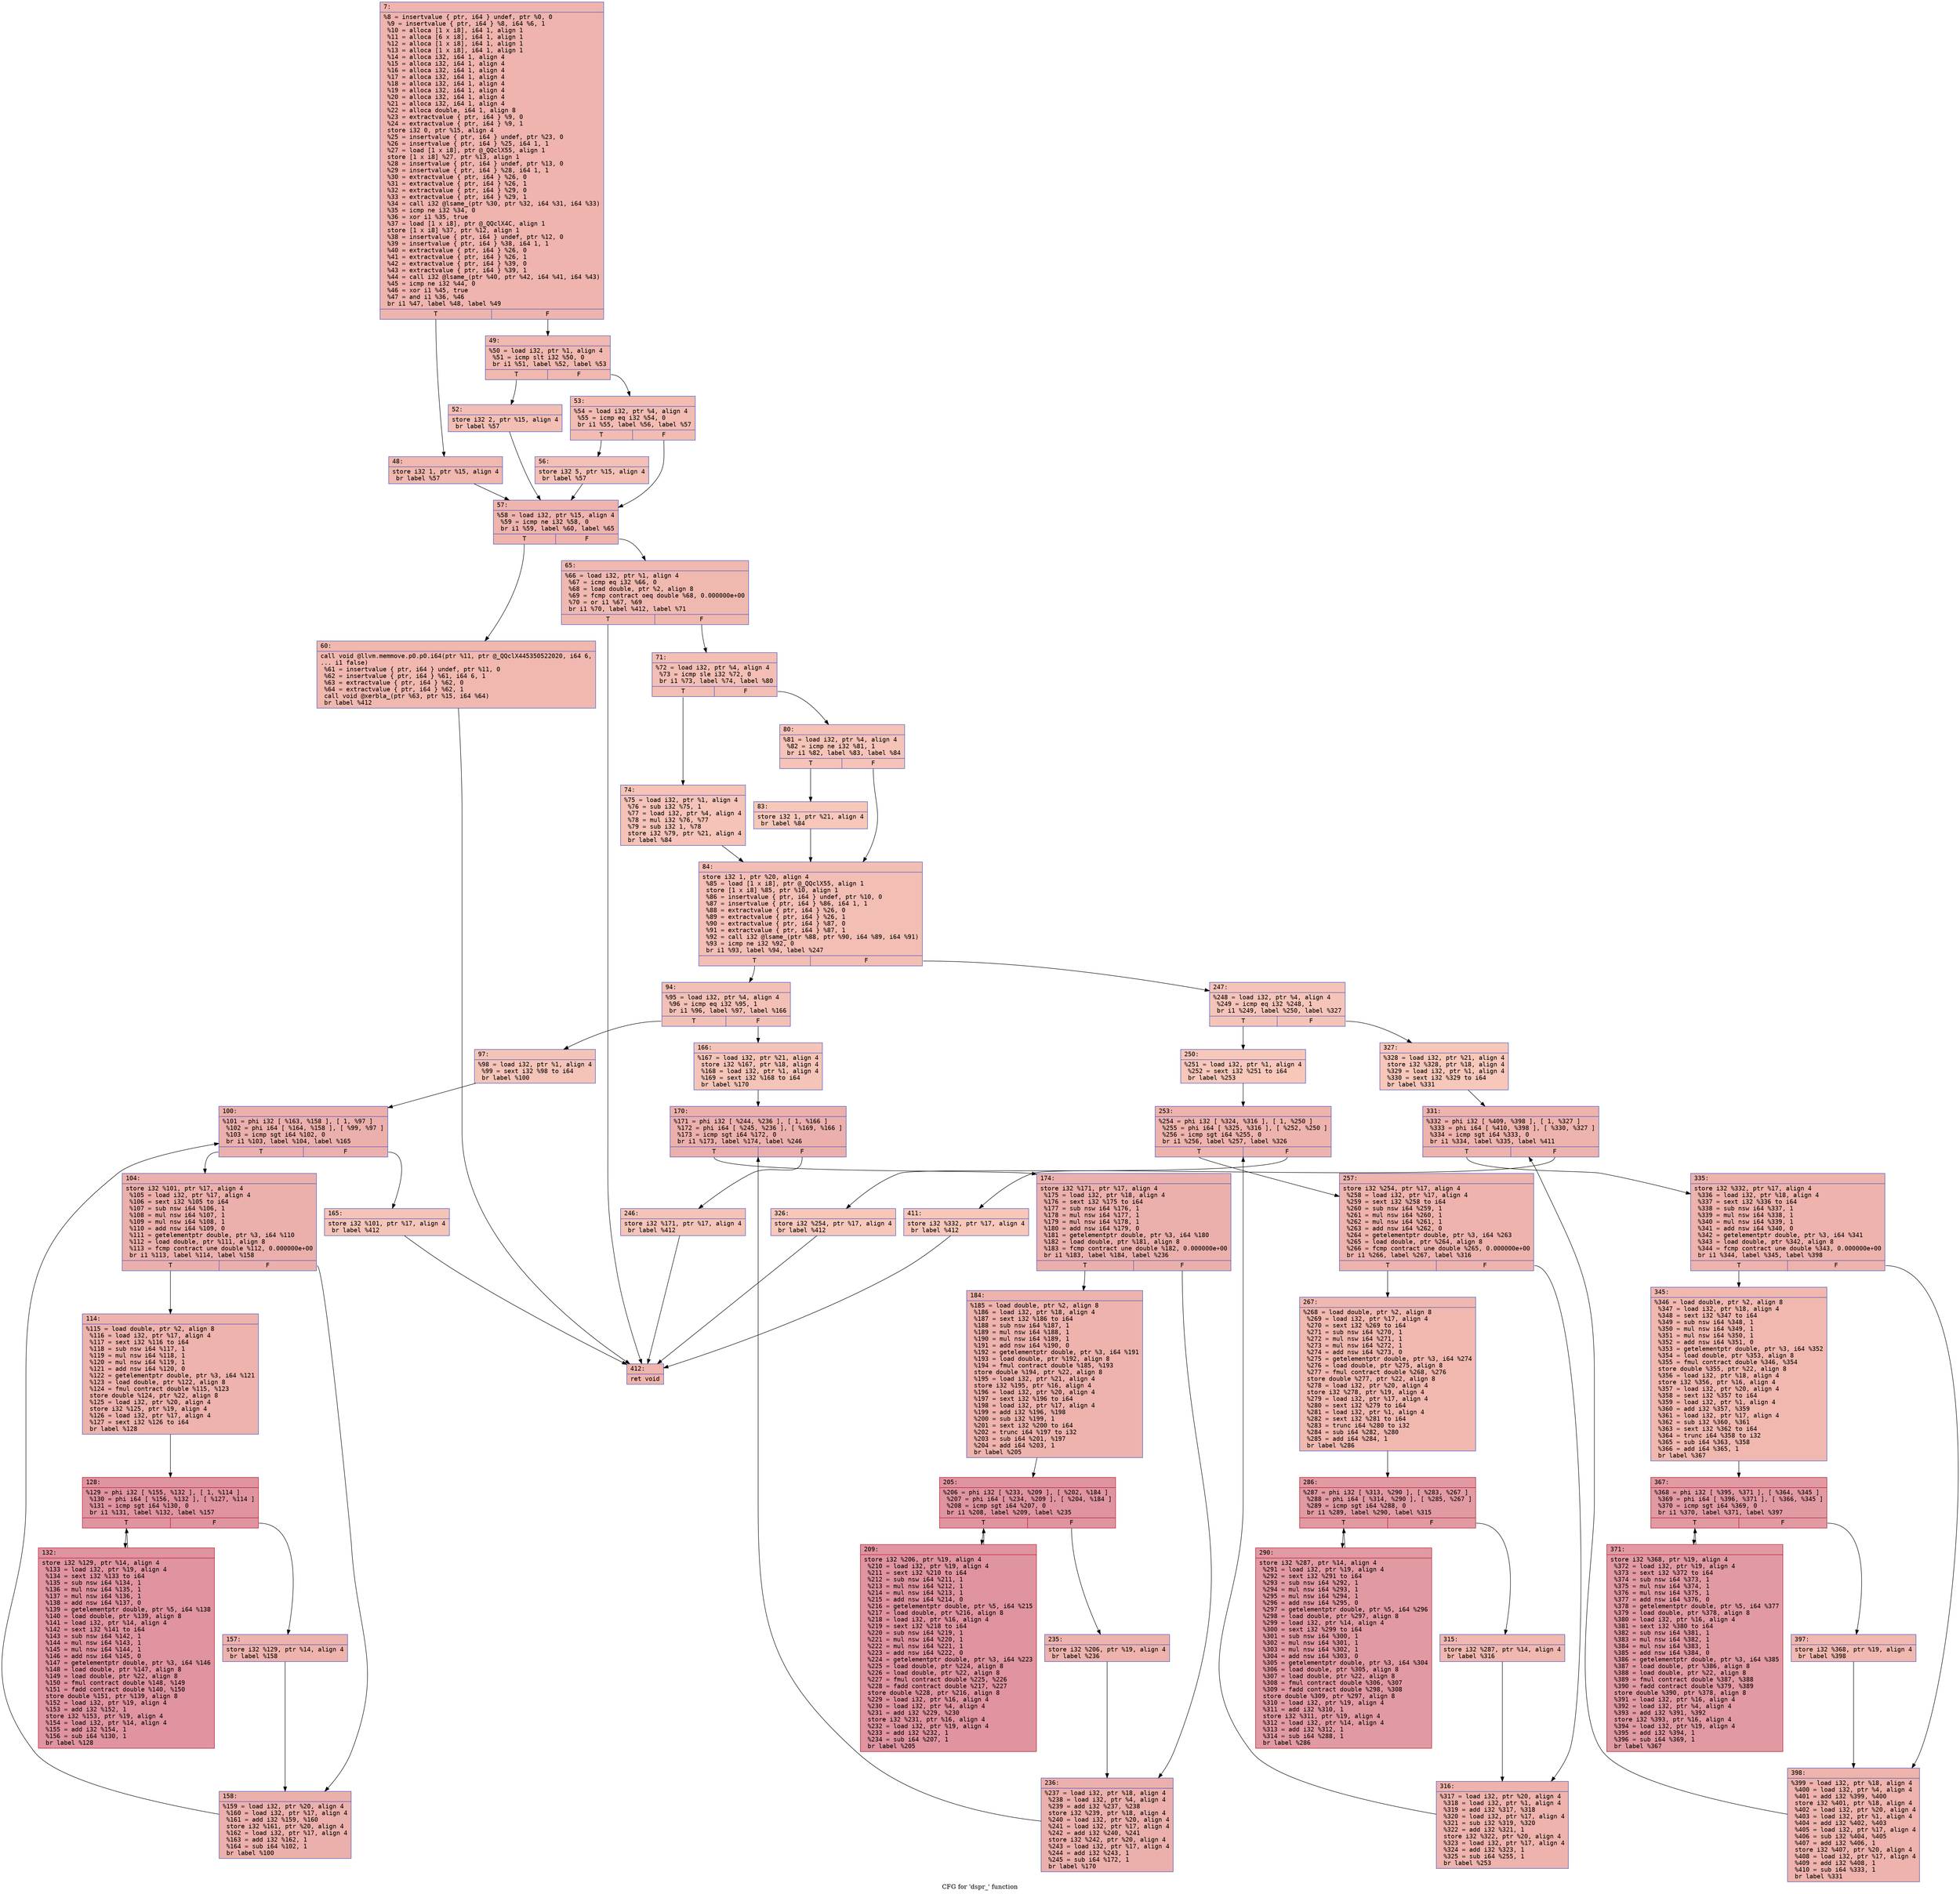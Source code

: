 digraph "CFG for 'dspr_' function" {
	label="CFG for 'dspr_' function";

	Node0x55ee1014adb0 [shape=record,color="#3d50c3ff", style=filled, fillcolor="#d8564670" fontname="Courier",label="{7:\l|  %8 = insertvalue \{ ptr, i64 \} undef, ptr %0, 0\l  %9 = insertvalue \{ ptr, i64 \} %8, i64 %6, 1\l  %10 = alloca [1 x i8], i64 1, align 1\l  %11 = alloca [6 x i8], i64 1, align 1\l  %12 = alloca [1 x i8], i64 1, align 1\l  %13 = alloca [1 x i8], i64 1, align 1\l  %14 = alloca i32, i64 1, align 4\l  %15 = alloca i32, i64 1, align 4\l  %16 = alloca i32, i64 1, align 4\l  %17 = alloca i32, i64 1, align 4\l  %18 = alloca i32, i64 1, align 4\l  %19 = alloca i32, i64 1, align 4\l  %20 = alloca i32, i64 1, align 4\l  %21 = alloca i32, i64 1, align 4\l  %22 = alloca double, i64 1, align 8\l  %23 = extractvalue \{ ptr, i64 \} %9, 0\l  %24 = extractvalue \{ ptr, i64 \} %9, 1\l  store i32 0, ptr %15, align 4\l  %25 = insertvalue \{ ptr, i64 \} undef, ptr %23, 0\l  %26 = insertvalue \{ ptr, i64 \} %25, i64 1, 1\l  %27 = load [1 x i8], ptr @_QQclX55, align 1\l  store [1 x i8] %27, ptr %13, align 1\l  %28 = insertvalue \{ ptr, i64 \} undef, ptr %13, 0\l  %29 = insertvalue \{ ptr, i64 \} %28, i64 1, 1\l  %30 = extractvalue \{ ptr, i64 \} %26, 0\l  %31 = extractvalue \{ ptr, i64 \} %26, 1\l  %32 = extractvalue \{ ptr, i64 \} %29, 0\l  %33 = extractvalue \{ ptr, i64 \} %29, 1\l  %34 = call i32 @lsame_(ptr %30, ptr %32, i64 %31, i64 %33)\l  %35 = icmp ne i32 %34, 0\l  %36 = xor i1 %35, true\l  %37 = load [1 x i8], ptr @_QQclX4C, align 1\l  store [1 x i8] %37, ptr %12, align 1\l  %38 = insertvalue \{ ptr, i64 \} undef, ptr %12, 0\l  %39 = insertvalue \{ ptr, i64 \} %38, i64 1, 1\l  %40 = extractvalue \{ ptr, i64 \} %26, 0\l  %41 = extractvalue \{ ptr, i64 \} %26, 1\l  %42 = extractvalue \{ ptr, i64 \} %39, 0\l  %43 = extractvalue \{ ptr, i64 \} %39, 1\l  %44 = call i32 @lsame_(ptr %40, ptr %42, i64 %41, i64 %43)\l  %45 = icmp ne i32 %44, 0\l  %46 = xor i1 %45, true\l  %47 = and i1 %36, %46\l  br i1 %47, label %48, label %49\l|{<s0>T|<s1>F}}"];
	Node0x55ee1014adb0:s0 -> Node0x55ee1014d220[tooltip="7 -> 48\nProbability 50.00%" ];
	Node0x55ee1014adb0:s1 -> Node0x55ee1014d270[tooltip="7 -> 49\nProbability 50.00%" ];
	Node0x55ee1014d220 [shape=record,color="#3d50c3ff", style=filled, fillcolor="#dc5d4a70" fontname="Courier",label="{48:\l|  store i32 1, ptr %15, align 4\l  br label %57\l}"];
	Node0x55ee1014d220 -> Node0x55ee1014d410[tooltip="48 -> 57\nProbability 100.00%" ];
	Node0x55ee1014d270 [shape=record,color="#3d50c3ff", style=filled, fillcolor="#dc5d4a70" fontname="Courier",label="{49:\l|  %50 = load i32, ptr %1, align 4\l  %51 = icmp slt i32 %50, 0\l  br i1 %51, label %52, label %53\l|{<s0>T|<s1>F}}"];
	Node0x55ee1014d270:s0 -> Node0x55ee1014d5e0[tooltip="49 -> 52\nProbability 37.50%" ];
	Node0x55ee1014d270:s1 -> Node0x55ee1014d630[tooltip="49 -> 53\nProbability 62.50%" ];
	Node0x55ee1014d5e0 [shape=record,color="#3d50c3ff", style=filled, fillcolor="#e36c5570" fontname="Courier",label="{52:\l|  store i32 2, ptr %15, align 4\l  br label %57\l}"];
	Node0x55ee1014d5e0 -> Node0x55ee1014d410[tooltip="52 -> 57\nProbability 100.00%" ];
	Node0x55ee1014d630 [shape=record,color="#3d50c3ff", style=filled, fillcolor="#e1675170" fontname="Courier",label="{53:\l|  %54 = load i32, ptr %4, align 4\l  %55 = icmp eq i32 %54, 0\l  br i1 %55, label %56, label %57\l|{<s0>T|<s1>F}}"];
	Node0x55ee1014d630:s0 -> Node0x55ee1014d950[tooltip="53 -> 56\nProbability 37.50%" ];
	Node0x55ee1014d630:s1 -> Node0x55ee1014d410[tooltip="53 -> 57\nProbability 62.50%" ];
	Node0x55ee1014d950 [shape=record,color="#3d50c3ff", style=filled, fillcolor="#e5705870" fontname="Courier",label="{56:\l|  store i32 5, ptr %15, align 4\l  br label %57\l}"];
	Node0x55ee1014d950 -> Node0x55ee1014d410[tooltip="56 -> 57\nProbability 100.00%" ];
	Node0x55ee1014d410 [shape=record,color="#3d50c3ff", style=filled, fillcolor="#d8564670" fontname="Courier",label="{57:\l|  %58 = load i32, ptr %15, align 4\l  %59 = icmp ne i32 %58, 0\l  br i1 %59, label %60, label %65\l|{<s0>T|<s1>F}}"];
	Node0x55ee1014d410:s0 -> Node0x55ee1014dc70[tooltip="57 -> 60\nProbability 62.50%" ];
	Node0x55ee1014d410:s1 -> Node0x55ee1014dcc0[tooltip="57 -> 65\nProbability 37.50%" ];
	Node0x55ee1014dc70 [shape=record,color="#3d50c3ff", style=filled, fillcolor="#dc5d4a70" fontname="Courier",label="{60:\l|  call void @llvm.memmove.p0.p0.i64(ptr %11, ptr @_QQclX445350522020, i64 6,\l... i1 false)\l  %61 = insertvalue \{ ptr, i64 \} undef, ptr %11, 0\l  %62 = insertvalue \{ ptr, i64 \} %61, i64 6, 1\l  %63 = extractvalue \{ ptr, i64 \} %62, 0\l  %64 = extractvalue \{ ptr, i64 \} %62, 1\l  call void @xerbla_(ptr %63, ptr %15, i64 %64)\l  br label %412\l}"];
	Node0x55ee1014dc70 -> Node0x55ee1014e2c0[tooltip="60 -> 412\nProbability 100.00%" ];
	Node0x55ee1014dcc0 [shape=record,color="#3d50c3ff", style=filled, fillcolor="#de614d70" fontname="Courier",label="{65:\l|  %66 = load i32, ptr %1, align 4\l  %67 = icmp eq i32 %66, 0\l  %68 = load double, ptr %2, align 8\l  %69 = fcmp contract oeq double %68, 0.000000e+00\l  %70 = or i1 %67, %69\l  br i1 %70, label %412, label %71\l|{<s0>T|<s1>F}}"];
	Node0x55ee1014dcc0:s0 -> Node0x55ee1014e2c0[tooltip="65 -> 412\nProbability 50.00%" ];
	Node0x55ee1014dcc0:s1 -> Node0x55ee1014e630[tooltip="65 -> 71\nProbability 50.00%" ];
	Node0x55ee1014e630 [shape=record,color="#3d50c3ff", style=filled, fillcolor="#e36c5570" fontname="Courier",label="{71:\l|  %72 = load i32, ptr %4, align 4\l  %73 = icmp sle i32 %72, 0\l  br i1 %73, label %74, label %80\l|{<s0>T|<s1>F}}"];
	Node0x55ee1014e630:s0 -> Node0x55ee1014e840[tooltip="71 -> 74\nProbability 50.00%" ];
	Node0x55ee1014e630:s1 -> Node0x55ee1014e890[tooltip="71 -> 80\nProbability 50.00%" ];
	Node0x55ee1014e840 [shape=record,color="#3d50c3ff", style=filled, fillcolor="#e8765c70" fontname="Courier",label="{74:\l|  %75 = load i32, ptr %1, align 4\l  %76 = sub i32 %75, 1\l  %77 = load i32, ptr %4, align 4\l  %78 = mul i32 %76, %77\l  %79 = sub i32 1, %78\l  store i32 %79, ptr %21, align 4\l  br label %84\l}"];
	Node0x55ee1014e840 -> Node0x55ee1014ece0[tooltip="74 -> 84\nProbability 100.00%" ];
	Node0x55ee1014e890 [shape=record,color="#3d50c3ff", style=filled, fillcolor="#e8765c70" fontname="Courier",label="{80:\l|  %81 = load i32, ptr %4, align 4\l  %82 = icmp ne i32 %81, 1\l  br i1 %82, label %83, label %84\l|{<s0>T|<s1>F}}"];
	Node0x55ee1014e890:s0 -> Node0x55ee10154630[tooltip="80 -> 83\nProbability 50.00%" ];
	Node0x55ee1014e890:s1 -> Node0x55ee1014ece0[tooltip="80 -> 84\nProbability 50.00%" ];
	Node0x55ee10154630 [shape=record,color="#3d50c3ff", style=filled, fillcolor="#ec7f6370" fontname="Courier",label="{83:\l|  store i32 1, ptr %21, align 4\l  br label %84\l}"];
	Node0x55ee10154630 -> Node0x55ee1014ece0[tooltip="83 -> 84\nProbability 100.00%" ];
	Node0x55ee1014ece0 [shape=record,color="#3d50c3ff", style=filled, fillcolor="#e36c5570" fontname="Courier",label="{84:\l|  store i32 1, ptr %20, align 4\l  %85 = load [1 x i8], ptr @_QQclX55, align 1\l  store [1 x i8] %85, ptr %10, align 1\l  %86 = insertvalue \{ ptr, i64 \} undef, ptr %10, 0\l  %87 = insertvalue \{ ptr, i64 \} %86, i64 1, 1\l  %88 = extractvalue \{ ptr, i64 \} %26, 0\l  %89 = extractvalue \{ ptr, i64 \} %26, 1\l  %90 = extractvalue \{ ptr, i64 \} %87, 0\l  %91 = extractvalue \{ ptr, i64 \} %87, 1\l  %92 = call i32 @lsame_(ptr %88, ptr %90, i64 %89, i64 %91)\l  %93 = icmp ne i32 %92, 0\l  br i1 %93, label %94, label %247\l|{<s0>T|<s1>F}}"];
	Node0x55ee1014ece0:s0 -> Node0x55ee10154f80[tooltip="84 -> 94\nProbability 62.50%" ];
	Node0x55ee1014ece0:s1 -> Node0x55ee10154fd0[tooltip="84 -> 247\nProbability 37.50%" ];
	Node0x55ee10154f80 [shape=record,color="#3d50c3ff", style=filled, fillcolor="#e5705870" fontname="Courier",label="{94:\l|  %95 = load i32, ptr %4, align 4\l  %96 = icmp eq i32 %95, 1\l  br i1 %96, label %97, label %166\l|{<s0>T|<s1>F}}"];
	Node0x55ee10154f80:s0 -> Node0x55ee1014caa0[tooltip="94 -> 97\nProbability 50.00%" ];
	Node0x55ee10154f80:s1 -> Node0x55ee1014caf0[tooltip="94 -> 166\nProbability 50.00%" ];
	Node0x55ee1014caa0 [shape=record,color="#3d50c3ff", style=filled, fillcolor="#e97a5f70" fontname="Courier",label="{97:\l|  %98 = load i32, ptr %1, align 4\l  %99 = sext i32 %98 to i64\l  br label %100\l}"];
	Node0x55ee1014caa0 -> Node0x55ee1014cce0[tooltip="97 -> 100\nProbability 100.00%" ];
	Node0x55ee1014cce0 [shape=record,color="#3d50c3ff", style=filled, fillcolor="#d24b4070" fontname="Courier",label="{100:\l|  %101 = phi i32 [ %163, %158 ], [ 1, %97 ]\l  %102 = phi i64 [ %164, %158 ], [ %99, %97 ]\l  %103 = icmp sgt i64 %102, 0\l  br i1 %103, label %104, label %165\l|{<s0>T|<s1>F}}"];
	Node0x55ee1014cce0:s0 -> Node0x55ee1014d000[tooltip="100 -> 104\nProbability 96.88%" ];
	Node0x55ee1014cce0:s1 -> Node0x55ee1014d050[tooltip="100 -> 165\nProbability 3.12%" ];
	Node0x55ee1014d000 [shape=record,color="#3d50c3ff", style=filled, fillcolor="#d24b4070" fontname="Courier",label="{104:\l|  store i32 %101, ptr %17, align 4\l  %105 = load i32, ptr %17, align 4\l  %106 = sext i32 %105 to i64\l  %107 = sub nsw i64 %106, 1\l  %108 = mul nsw i64 %107, 1\l  %109 = mul nsw i64 %108, 1\l  %110 = add nsw i64 %109, 0\l  %111 = getelementptr double, ptr %3, i64 %110\l  %112 = load double, ptr %111, align 8\l  %113 = fcmp contract une double %112, 0.000000e+00\l  br i1 %113, label %114, label %158\l|{<s0>T|<s1>F}}"];
	Node0x55ee1014d000:s0 -> Node0x55ee10156640[tooltip="104 -> 114\nProbability 62.50%" ];
	Node0x55ee1014d000:s1 -> Node0x55ee1014cda0[tooltip="104 -> 158\nProbability 37.50%" ];
	Node0x55ee10156640 [shape=record,color="#3d50c3ff", style=filled, fillcolor="#d6524470" fontname="Courier",label="{114:\l|  %115 = load double, ptr %2, align 8\l  %116 = load i32, ptr %17, align 4\l  %117 = sext i32 %116 to i64\l  %118 = sub nsw i64 %117, 1\l  %119 = mul nsw i64 %118, 1\l  %120 = mul nsw i64 %119, 1\l  %121 = add nsw i64 %120, 0\l  %122 = getelementptr double, ptr %3, i64 %121\l  %123 = load double, ptr %122, align 8\l  %124 = fmul contract double %115, %123\l  store double %124, ptr %22, align 8\l  %125 = load i32, ptr %20, align 4\l  store i32 %125, ptr %19, align 4\l  %126 = load i32, ptr %17, align 4\l  %127 = sext i32 %126 to i64\l  br label %128\l}"];
	Node0x55ee10156640 -> Node0x55ee10156f50[tooltip="114 -> 128\nProbability 100.00%" ];
	Node0x55ee10156f50 [shape=record,color="#b70d28ff", style=filled, fillcolor="#b70d2870" fontname="Courier",label="{128:\l|  %129 = phi i32 [ %155, %132 ], [ 1, %114 ]\l  %130 = phi i64 [ %156, %132 ], [ %127, %114 ]\l  %131 = icmp sgt i64 %130, 0\l  br i1 %131, label %132, label %157\l|{<s0>T|<s1>F}}"];
	Node0x55ee10156f50:s0 -> Node0x55ee10157010[tooltip="128 -> 132\nProbability 96.88%" ];
	Node0x55ee10156f50:s1 -> Node0x55ee10157270[tooltip="128 -> 157\nProbability 3.12%" ];
	Node0x55ee10157010 [shape=record,color="#b70d28ff", style=filled, fillcolor="#b70d2870" fontname="Courier",label="{132:\l|  store i32 %129, ptr %14, align 4\l  %133 = load i32, ptr %19, align 4\l  %134 = sext i32 %133 to i64\l  %135 = sub nsw i64 %134, 1\l  %136 = mul nsw i64 %135, 1\l  %137 = mul nsw i64 %136, 1\l  %138 = add nsw i64 %137, 0\l  %139 = getelementptr double, ptr %5, i64 %138\l  %140 = load double, ptr %139, align 8\l  %141 = load i32, ptr %14, align 4\l  %142 = sext i32 %141 to i64\l  %143 = sub nsw i64 %142, 1\l  %144 = mul nsw i64 %143, 1\l  %145 = mul nsw i64 %144, 1\l  %146 = add nsw i64 %145, 0\l  %147 = getelementptr double, ptr %3, i64 %146\l  %148 = load double, ptr %147, align 8\l  %149 = load double, ptr %22, align 8\l  %150 = fmul contract double %148, %149\l  %151 = fadd contract double %140, %150\l  store double %151, ptr %139, align 8\l  %152 = load i32, ptr %19, align 4\l  %153 = add i32 %152, 1\l  store i32 %153, ptr %19, align 4\l  %154 = load i32, ptr %14, align 4\l  %155 = add i32 %154, 1\l  %156 = sub i64 %130, 1\l  br label %128\l}"];
	Node0x55ee10157010 -> Node0x55ee10156f50[tooltip="132 -> 128\nProbability 100.00%" ];
	Node0x55ee10157270 [shape=record,color="#3d50c3ff", style=filled, fillcolor="#d6524470" fontname="Courier",label="{157:\l|  store i32 %129, ptr %14, align 4\l  br label %158\l}"];
	Node0x55ee10157270 -> Node0x55ee1014cda0[tooltip="157 -> 158\nProbability 100.00%" ];
	Node0x55ee1014cda0 [shape=record,color="#3d50c3ff", style=filled, fillcolor="#d24b4070" fontname="Courier",label="{158:\l|  %159 = load i32, ptr %20, align 4\l  %160 = load i32, ptr %17, align 4\l  %161 = add i32 %159, %160\l  store i32 %161, ptr %20, align 4\l  %162 = load i32, ptr %17, align 4\l  %163 = add i32 %162, 1\l  %164 = sub i64 %102, 1\l  br label %100\l}"];
	Node0x55ee1014cda0 -> Node0x55ee1014cce0[tooltip="158 -> 100\nProbability 100.00%" ];
	Node0x55ee1014d050 [shape=record,color="#3d50c3ff", style=filled, fillcolor="#e97a5f70" fontname="Courier",label="{165:\l|  store i32 %101, ptr %17, align 4\l  br label %412\l}"];
	Node0x55ee1014d050 -> Node0x55ee1014e2c0[tooltip="165 -> 412\nProbability 100.00%" ];
	Node0x55ee1014caf0 [shape=record,color="#3d50c3ff", style=filled, fillcolor="#e97a5f70" fontname="Courier",label="{166:\l|  %167 = load i32, ptr %21, align 4\l  store i32 %167, ptr %18, align 4\l  %168 = load i32, ptr %1, align 4\l  %169 = sext i32 %168 to i64\l  br label %170\l}"];
	Node0x55ee1014caf0 -> Node0x55ee10158b20[tooltip="166 -> 170\nProbability 100.00%" ];
	Node0x55ee10158b20 [shape=record,color="#3d50c3ff", style=filled, fillcolor="#d24b4070" fontname="Courier",label="{170:\l|  %171 = phi i32 [ %244, %236 ], [ 1, %166 ]\l  %172 = phi i64 [ %245, %236 ], [ %169, %166 ]\l  %173 = icmp sgt i64 %172, 0\l  br i1 %173, label %174, label %246\l|{<s0>T|<s1>F}}"];
	Node0x55ee10158b20:s0 -> Node0x55ee10158e40[tooltip="170 -> 174\nProbability 96.88%" ];
	Node0x55ee10158b20:s1 -> Node0x55ee10158e90[tooltip="170 -> 246\nProbability 3.12%" ];
	Node0x55ee10158e40 [shape=record,color="#3d50c3ff", style=filled, fillcolor="#d24b4070" fontname="Courier",label="{174:\l|  store i32 %171, ptr %17, align 4\l  %175 = load i32, ptr %18, align 4\l  %176 = sext i32 %175 to i64\l  %177 = sub nsw i64 %176, 1\l  %178 = mul nsw i64 %177, 1\l  %179 = mul nsw i64 %178, 1\l  %180 = add nsw i64 %179, 0\l  %181 = getelementptr double, ptr %3, i64 %180\l  %182 = load double, ptr %181, align 8\l  %183 = fcmp contract une double %182, 0.000000e+00\l  br i1 %183, label %184, label %236\l|{<s0>T|<s1>F}}"];
	Node0x55ee10158e40:s0 -> Node0x55ee10159510[tooltip="174 -> 184\nProbability 62.50%" ];
	Node0x55ee10158e40:s1 -> Node0x55ee10158be0[tooltip="174 -> 236\nProbability 37.50%" ];
	Node0x55ee10159510 [shape=record,color="#3d50c3ff", style=filled, fillcolor="#d6524470" fontname="Courier",label="{184:\l|  %185 = load double, ptr %2, align 8\l  %186 = load i32, ptr %18, align 4\l  %187 = sext i32 %186 to i64\l  %188 = sub nsw i64 %187, 1\l  %189 = mul nsw i64 %188, 1\l  %190 = mul nsw i64 %189, 1\l  %191 = add nsw i64 %190, 0\l  %192 = getelementptr double, ptr %3, i64 %191\l  %193 = load double, ptr %192, align 8\l  %194 = fmul contract double %185, %193\l  store double %194, ptr %22, align 8\l  %195 = load i32, ptr %21, align 4\l  store i32 %195, ptr %16, align 4\l  %196 = load i32, ptr %20, align 4\l  %197 = sext i32 %196 to i64\l  %198 = load i32, ptr %17, align 4\l  %199 = add i32 %196, %198\l  %200 = sub i32 %199, 1\l  %201 = sext i32 %200 to i64\l  %202 = trunc i64 %197 to i32\l  %203 = sub i64 %201, %197\l  %204 = add i64 %203, 1\l  br label %205\l}"];
	Node0x55ee10159510 -> Node0x55ee10155950[tooltip="184 -> 205\nProbability 100.00%" ];
	Node0x55ee10155950 [shape=record,color="#b70d28ff", style=filled, fillcolor="#b70d2870" fontname="Courier",label="{205:\l|  %206 = phi i32 [ %233, %209 ], [ %202, %184 ]\l  %207 = phi i64 [ %234, %209 ], [ %204, %184 ]\l  %208 = icmp sgt i64 %207, 0\l  br i1 %208, label %209, label %235\l|{<s0>T|<s1>F}}"];
	Node0x55ee10155950:s0 -> Node0x55ee10155a10[tooltip="205 -> 209\nProbability 96.88%" ];
	Node0x55ee10155950:s1 -> Node0x55ee10155c70[tooltip="205 -> 235\nProbability 3.12%" ];
	Node0x55ee10155a10 [shape=record,color="#b70d28ff", style=filled, fillcolor="#b70d2870" fontname="Courier",label="{209:\l|  store i32 %206, ptr %19, align 4\l  %210 = load i32, ptr %19, align 4\l  %211 = sext i32 %210 to i64\l  %212 = sub nsw i64 %211, 1\l  %213 = mul nsw i64 %212, 1\l  %214 = mul nsw i64 %213, 1\l  %215 = add nsw i64 %214, 0\l  %216 = getelementptr double, ptr %5, i64 %215\l  %217 = load double, ptr %216, align 8\l  %218 = load i32, ptr %16, align 4\l  %219 = sext i32 %218 to i64\l  %220 = sub nsw i64 %219, 1\l  %221 = mul nsw i64 %220, 1\l  %222 = mul nsw i64 %221, 1\l  %223 = add nsw i64 %222, 0\l  %224 = getelementptr double, ptr %3, i64 %223\l  %225 = load double, ptr %224, align 8\l  %226 = load double, ptr %22, align 8\l  %227 = fmul contract double %225, %226\l  %228 = fadd contract double %217, %227\l  store double %228, ptr %216, align 8\l  %229 = load i32, ptr %16, align 4\l  %230 = load i32, ptr %4, align 4\l  %231 = add i32 %229, %230\l  store i32 %231, ptr %16, align 4\l  %232 = load i32, ptr %19, align 4\l  %233 = add i32 %232, 1\l  %234 = sub i64 %207, 1\l  br label %205\l}"];
	Node0x55ee10155a10 -> Node0x55ee10155950[tooltip="209 -> 205\nProbability 100.00%" ];
	Node0x55ee10155c70 [shape=record,color="#3d50c3ff", style=filled, fillcolor="#d6524470" fontname="Courier",label="{235:\l|  store i32 %206, ptr %19, align 4\l  br label %236\l}"];
	Node0x55ee10155c70 -> Node0x55ee10158be0[tooltip="235 -> 236\nProbability 100.00%" ];
	Node0x55ee10158be0 [shape=record,color="#3d50c3ff", style=filled, fillcolor="#d24b4070" fontname="Courier",label="{236:\l|  %237 = load i32, ptr %18, align 4\l  %238 = load i32, ptr %4, align 4\l  %239 = add i32 %237, %238\l  store i32 %239, ptr %18, align 4\l  %240 = load i32, ptr %20, align 4\l  %241 = load i32, ptr %17, align 4\l  %242 = add i32 %240, %241\l  store i32 %242, ptr %20, align 4\l  %243 = load i32, ptr %17, align 4\l  %244 = add i32 %243, 1\l  %245 = sub i64 %172, 1\l  br label %170\l}"];
	Node0x55ee10158be0 -> Node0x55ee10158b20[tooltip="236 -> 170\nProbability 100.00%" ];
	Node0x55ee10158e90 [shape=record,color="#3d50c3ff", style=filled, fillcolor="#e97a5f70" fontname="Courier",label="{246:\l|  store i32 %171, ptr %17, align 4\l  br label %412\l}"];
	Node0x55ee10158e90 -> Node0x55ee1014e2c0[tooltip="246 -> 412\nProbability 100.00%" ];
	Node0x55ee10154fd0 [shape=record,color="#3d50c3ff", style=filled, fillcolor="#e97a5f70" fontname="Courier",label="{247:\l|  %248 = load i32, ptr %4, align 4\l  %249 = icmp eq i32 %248, 1\l  br i1 %249, label %250, label %327\l|{<s0>T|<s1>F}}"];
	Node0x55ee10154fd0:s0 -> Node0x55ee1015cf60[tooltip="247 -> 250\nProbability 50.00%" ];
	Node0x55ee10154fd0:s1 -> Node0x55ee1015cfb0[tooltip="247 -> 327\nProbability 50.00%" ];
	Node0x55ee1015cf60 [shape=record,color="#3d50c3ff", style=filled, fillcolor="#ec7f6370" fontname="Courier",label="{250:\l|  %251 = load i32, ptr %1, align 4\l  %252 = sext i32 %251 to i64\l  br label %253\l}"];
	Node0x55ee1015cf60 -> Node0x55ee1015d1a0[tooltip="250 -> 253\nProbability 100.00%" ];
	Node0x55ee1015d1a0 [shape=record,color="#3d50c3ff", style=filled, fillcolor="#d6524470" fontname="Courier",label="{253:\l|  %254 = phi i32 [ %324, %316 ], [ 1, %250 ]\l  %255 = phi i64 [ %325, %316 ], [ %252, %250 ]\l  %256 = icmp sgt i64 %255, 0\l  br i1 %256, label %257, label %326\l|{<s0>T|<s1>F}}"];
	Node0x55ee1015d1a0:s0 -> Node0x55ee1015d4c0[tooltip="253 -> 257\nProbability 96.88%" ];
	Node0x55ee1015d1a0:s1 -> Node0x55ee1015d510[tooltip="253 -> 326\nProbability 3.12%" ];
	Node0x55ee1015d4c0 [shape=record,color="#3d50c3ff", style=filled, fillcolor="#d6524470" fontname="Courier",label="{257:\l|  store i32 %254, ptr %17, align 4\l  %258 = load i32, ptr %17, align 4\l  %259 = sext i32 %258 to i64\l  %260 = sub nsw i64 %259, 1\l  %261 = mul nsw i64 %260, 1\l  %262 = mul nsw i64 %261, 1\l  %263 = add nsw i64 %262, 0\l  %264 = getelementptr double, ptr %3, i64 %263\l  %265 = load double, ptr %264, align 8\l  %266 = fcmp contract une double %265, 0.000000e+00\l  br i1 %266, label %267, label %316\l|{<s0>T|<s1>F}}"];
	Node0x55ee1015d4c0:s0 -> Node0x55ee1015db90[tooltip="257 -> 267\nProbability 62.50%" ];
	Node0x55ee1015d4c0:s1 -> Node0x55ee1015d260[tooltip="257 -> 316\nProbability 37.50%" ];
	Node0x55ee1015db90 [shape=record,color="#3d50c3ff", style=filled, fillcolor="#dc5d4a70" fontname="Courier",label="{267:\l|  %268 = load double, ptr %2, align 8\l  %269 = load i32, ptr %17, align 4\l  %270 = sext i32 %269 to i64\l  %271 = sub nsw i64 %270, 1\l  %272 = mul nsw i64 %271, 1\l  %273 = mul nsw i64 %272, 1\l  %274 = add nsw i64 %273, 0\l  %275 = getelementptr double, ptr %3, i64 %274\l  %276 = load double, ptr %275, align 8\l  %277 = fmul contract double %268, %276\l  store double %277, ptr %22, align 8\l  %278 = load i32, ptr %20, align 4\l  store i32 %278, ptr %19, align 4\l  %279 = load i32, ptr %17, align 4\l  %280 = sext i32 %279 to i64\l  %281 = load i32, ptr %1, align 4\l  %282 = sext i32 %281 to i64\l  %283 = trunc i64 %280 to i32\l  %284 = sub i64 %282, %280\l  %285 = add i64 %284, 1\l  br label %286\l}"];
	Node0x55ee1015db90 -> Node0x55ee1015e720[tooltip="267 -> 286\nProbability 100.00%" ];
	Node0x55ee1015e720 [shape=record,color="#b70d28ff", style=filled, fillcolor="#bb1b2c70" fontname="Courier",label="{286:\l|  %287 = phi i32 [ %313, %290 ], [ %283, %267 ]\l  %288 = phi i64 [ %314, %290 ], [ %285, %267 ]\l  %289 = icmp sgt i64 %288, 0\l  br i1 %289, label %290, label %315\l|{<s0>T|<s1>F}}"];
	Node0x55ee1015e720:s0 -> Node0x55ee1015e7e0[tooltip="286 -> 290\nProbability 96.88%" ];
	Node0x55ee1015e720:s1 -> Node0x55ee1015ea40[tooltip="286 -> 315\nProbability 3.12%" ];
	Node0x55ee1015e7e0 [shape=record,color="#b70d28ff", style=filled, fillcolor="#bb1b2c70" fontname="Courier",label="{290:\l|  store i32 %287, ptr %14, align 4\l  %291 = load i32, ptr %19, align 4\l  %292 = sext i32 %291 to i64\l  %293 = sub nsw i64 %292, 1\l  %294 = mul nsw i64 %293, 1\l  %295 = mul nsw i64 %294, 1\l  %296 = add nsw i64 %295, 0\l  %297 = getelementptr double, ptr %5, i64 %296\l  %298 = load double, ptr %297, align 8\l  %299 = load i32, ptr %14, align 4\l  %300 = sext i32 %299 to i64\l  %301 = sub nsw i64 %300, 1\l  %302 = mul nsw i64 %301, 1\l  %303 = mul nsw i64 %302, 1\l  %304 = add nsw i64 %303, 0\l  %305 = getelementptr double, ptr %3, i64 %304\l  %306 = load double, ptr %305, align 8\l  %307 = load double, ptr %22, align 8\l  %308 = fmul contract double %306, %307\l  %309 = fadd contract double %298, %308\l  store double %309, ptr %297, align 8\l  %310 = load i32, ptr %19, align 4\l  %311 = add i32 %310, 1\l  store i32 %311, ptr %19, align 4\l  %312 = load i32, ptr %14, align 4\l  %313 = add i32 %312, 1\l  %314 = sub i64 %288, 1\l  br label %286\l}"];
	Node0x55ee1015e7e0 -> Node0x55ee1015e720[tooltip="290 -> 286\nProbability 100.00%" ];
	Node0x55ee1015ea40 [shape=record,color="#3d50c3ff", style=filled, fillcolor="#dc5d4a70" fontname="Courier",label="{315:\l|  store i32 %287, ptr %14, align 4\l  br label %316\l}"];
	Node0x55ee1015ea40 -> Node0x55ee1015d260[tooltip="315 -> 316\nProbability 100.00%" ];
	Node0x55ee1015d260 [shape=record,color="#3d50c3ff", style=filled, fillcolor="#d6524470" fontname="Courier",label="{316:\l|  %317 = load i32, ptr %20, align 4\l  %318 = load i32, ptr %1, align 4\l  %319 = add i32 %317, %318\l  %320 = load i32, ptr %17, align 4\l  %321 = sub i32 %319, %320\l  %322 = add i32 %321, 1\l  store i32 %322, ptr %20, align 4\l  %323 = load i32, ptr %17, align 4\l  %324 = add i32 %323, 1\l  %325 = sub i64 %255, 1\l  br label %253\l}"];
	Node0x55ee1015d260 -> Node0x55ee1015d1a0[tooltip="316 -> 253\nProbability 100.00%" ];
	Node0x55ee1015d510 [shape=record,color="#3d50c3ff", style=filled, fillcolor="#ec7f6370" fontname="Courier",label="{326:\l|  store i32 %254, ptr %17, align 4\l  br label %412\l}"];
	Node0x55ee1015d510 -> Node0x55ee1014e2c0[tooltip="326 -> 412\nProbability 100.00%" ];
	Node0x55ee1015cfb0 [shape=record,color="#3d50c3ff", style=filled, fillcolor="#ec7f6370" fontname="Courier",label="{327:\l|  %328 = load i32, ptr %21, align 4\l  store i32 %328, ptr %18, align 4\l  %329 = load i32, ptr %1, align 4\l  %330 = sext i32 %329 to i64\l  br label %331\l}"];
	Node0x55ee1015cfb0 -> Node0x55ee10160490[tooltip="327 -> 331\nProbability 100.00%" ];
	Node0x55ee10160490 [shape=record,color="#3d50c3ff", style=filled, fillcolor="#d6524470" fontname="Courier",label="{331:\l|  %332 = phi i32 [ %409, %398 ], [ 1, %327 ]\l  %333 = phi i64 [ %410, %398 ], [ %330, %327 ]\l  %334 = icmp sgt i64 %333, 0\l  br i1 %334, label %335, label %411\l|{<s0>T|<s1>F}}"];
	Node0x55ee10160490:s0 -> Node0x55ee101607b0[tooltip="331 -> 335\nProbability 96.88%" ];
	Node0x55ee10160490:s1 -> Node0x55ee10160800[tooltip="331 -> 411\nProbability 3.12%" ];
	Node0x55ee101607b0 [shape=record,color="#3d50c3ff", style=filled, fillcolor="#d6524470" fontname="Courier",label="{335:\l|  store i32 %332, ptr %17, align 4\l  %336 = load i32, ptr %18, align 4\l  %337 = sext i32 %336 to i64\l  %338 = sub nsw i64 %337, 1\l  %339 = mul nsw i64 %338, 1\l  %340 = mul nsw i64 %339, 1\l  %341 = add nsw i64 %340, 0\l  %342 = getelementptr double, ptr %3, i64 %341\l  %343 = load double, ptr %342, align 8\l  %344 = fcmp contract une double %343, 0.000000e+00\l  br i1 %344, label %345, label %398\l|{<s0>T|<s1>F}}"];
	Node0x55ee101607b0:s0 -> Node0x55ee10160e80[tooltip="335 -> 345\nProbability 62.50%" ];
	Node0x55ee101607b0:s1 -> Node0x55ee10160550[tooltip="335 -> 398\nProbability 37.50%" ];
	Node0x55ee10160e80 [shape=record,color="#3d50c3ff", style=filled, fillcolor="#dc5d4a70" fontname="Courier",label="{345:\l|  %346 = load double, ptr %2, align 8\l  %347 = load i32, ptr %18, align 4\l  %348 = sext i32 %347 to i64\l  %349 = sub nsw i64 %348, 1\l  %350 = mul nsw i64 %349, 1\l  %351 = mul nsw i64 %350, 1\l  %352 = add nsw i64 %351, 0\l  %353 = getelementptr double, ptr %3, i64 %352\l  %354 = load double, ptr %353, align 8\l  %355 = fmul contract double %346, %354\l  store double %355, ptr %22, align 8\l  %356 = load i32, ptr %18, align 4\l  store i32 %356, ptr %16, align 4\l  %357 = load i32, ptr %20, align 4\l  %358 = sext i32 %357 to i64\l  %359 = load i32, ptr %1, align 4\l  %360 = add i32 %357, %359\l  %361 = load i32, ptr %17, align 4\l  %362 = sub i32 %360, %361\l  %363 = sext i32 %362 to i64\l  %364 = trunc i64 %358 to i32\l  %365 = sub i64 %363, %358\l  %366 = add i64 %365, 1\l  br label %367\l}"];
	Node0x55ee10160e80 -> Node0x55ee10161bb0[tooltip="345 -> 367\nProbability 100.00%" ];
	Node0x55ee10161bb0 [shape=record,color="#b70d28ff", style=filled, fillcolor="#bb1b2c70" fontname="Courier",label="{367:\l|  %368 = phi i32 [ %395, %371 ], [ %364, %345 ]\l  %369 = phi i64 [ %396, %371 ], [ %366, %345 ]\l  %370 = icmp sgt i64 %369, 0\l  br i1 %370, label %371, label %397\l|{<s0>T|<s1>F}}"];
	Node0x55ee10161bb0:s0 -> Node0x55ee10161c70[tooltip="367 -> 371\nProbability 96.88%" ];
	Node0x55ee10161bb0:s1 -> Node0x55ee10161ed0[tooltip="367 -> 397\nProbability 3.12%" ];
	Node0x55ee10161c70 [shape=record,color="#b70d28ff", style=filled, fillcolor="#bb1b2c70" fontname="Courier",label="{371:\l|  store i32 %368, ptr %19, align 4\l  %372 = load i32, ptr %19, align 4\l  %373 = sext i32 %372 to i64\l  %374 = sub nsw i64 %373, 1\l  %375 = mul nsw i64 %374, 1\l  %376 = mul nsw i64 %375, 1\l  %377 = add nsw i64 %376, 0\l  %378 = getelementptr double, ptr %5, i64 %377\l  %379 = load double, ptr %378, align 8\l  %380 = load i32, ptr %16, align 4\l  %381 = sext i32 %380 to i64\l  %382 = sub nsw i64 %381, 1\l  %383 = mul nsw i64 %382, 1\l  %384 = mul nsw i64 %383, 1\l  %385 = add nsw i64 %384, 0\l  %386 = getelementptr double, ptr %3, i64 %385\l  %387 = load double, ptr %386, align 8\l  %388 = load double, ptr %22, align 8\l  %389 = fmul contract double %387, %388\l  %390 = fadd contract double %379, %389\l  store double %390, ptr %378, align 8\l  %391 = load i32, ptr %16, align 4\l  %392 = load i32, ptr %4, align 4\l  %393 = add i32 %391, %392\l  store i32 %393, ptr %16, align 4\l  %394 = load i32, ptr %19, align 4\l  %395 = add i32 %394, 1\l  %396 = sub i64 %369, 1\l  br label %367\l}"];
	Node0x55ee10161c70 -> Node0x55ee10161bb0[tooltip="371 -> 367\nProbability 100.00%" ];
	Node0x55ee10161ed0 [shape=record,color="#3d50c3ff", style=filled, fillcolor="#dc5d4a70" fontname="Courier",label="{397:\l|  store i32 %368, ptr %19, align 4\l  br label %398\l}"];
	Node0x55ee10161ed0 -> Node0x55ee10160550[tooltip="397 -> 398\nProbability 100.00%" ];
	Node0x55ee10160550 [shape=record,color="#3d50c3ff", style=filled, fillcolor="#d6524470" fontname="Courier",label="{398:\l|  %399 = load i32, ptr %18, align 4\l  %400 = load i32, ptr %4, align 4\l  %401 = add i32 %399, %400\l  store i32 %401, ptr %18, align 4\l  %402 = load i32, ptr %20, align 4\l  %403 = load i32, ptr %1, align 4\l  %404 = add i32 %402, %403\l  %405 = load i32, ptr %17, align 4\l  %406 = sub i32 %404, %405\l  %407 = add i32 %406, 1\l  store i32 %407, ptr %20, align 4\l  %408 = load i32, ptr %17, align 4\l  %409 = add i32 %408, 1\l  %410 = sub i64 %333, 1\l  br label %331\l}"];
	Node0x55ee10160550 -> Node0x55ee10160490[tooltip="398 -> 331\nProbability 100.00%" ];
	Node0x55ee10160800 [shape=record,color="#3d50c3ff", style=filled, fillcolor="#ec7f6370" fontname="Courier",label="{411:\l|  store i32 %332, ptr %17, align 4\l  br label %412\l}"];
	Node0x55ee10160800 -> Node0x55ee1014e2c0[tooltip="411 -> 412\nProbability 100.00%" ];
	Node0x55ee1014e2c0 [shape=record,color="#3d50c3ff", style=filled, fillcolor="#d8564670" fontname="Courier",label="{412:\l|  ret void\l}"];
}

